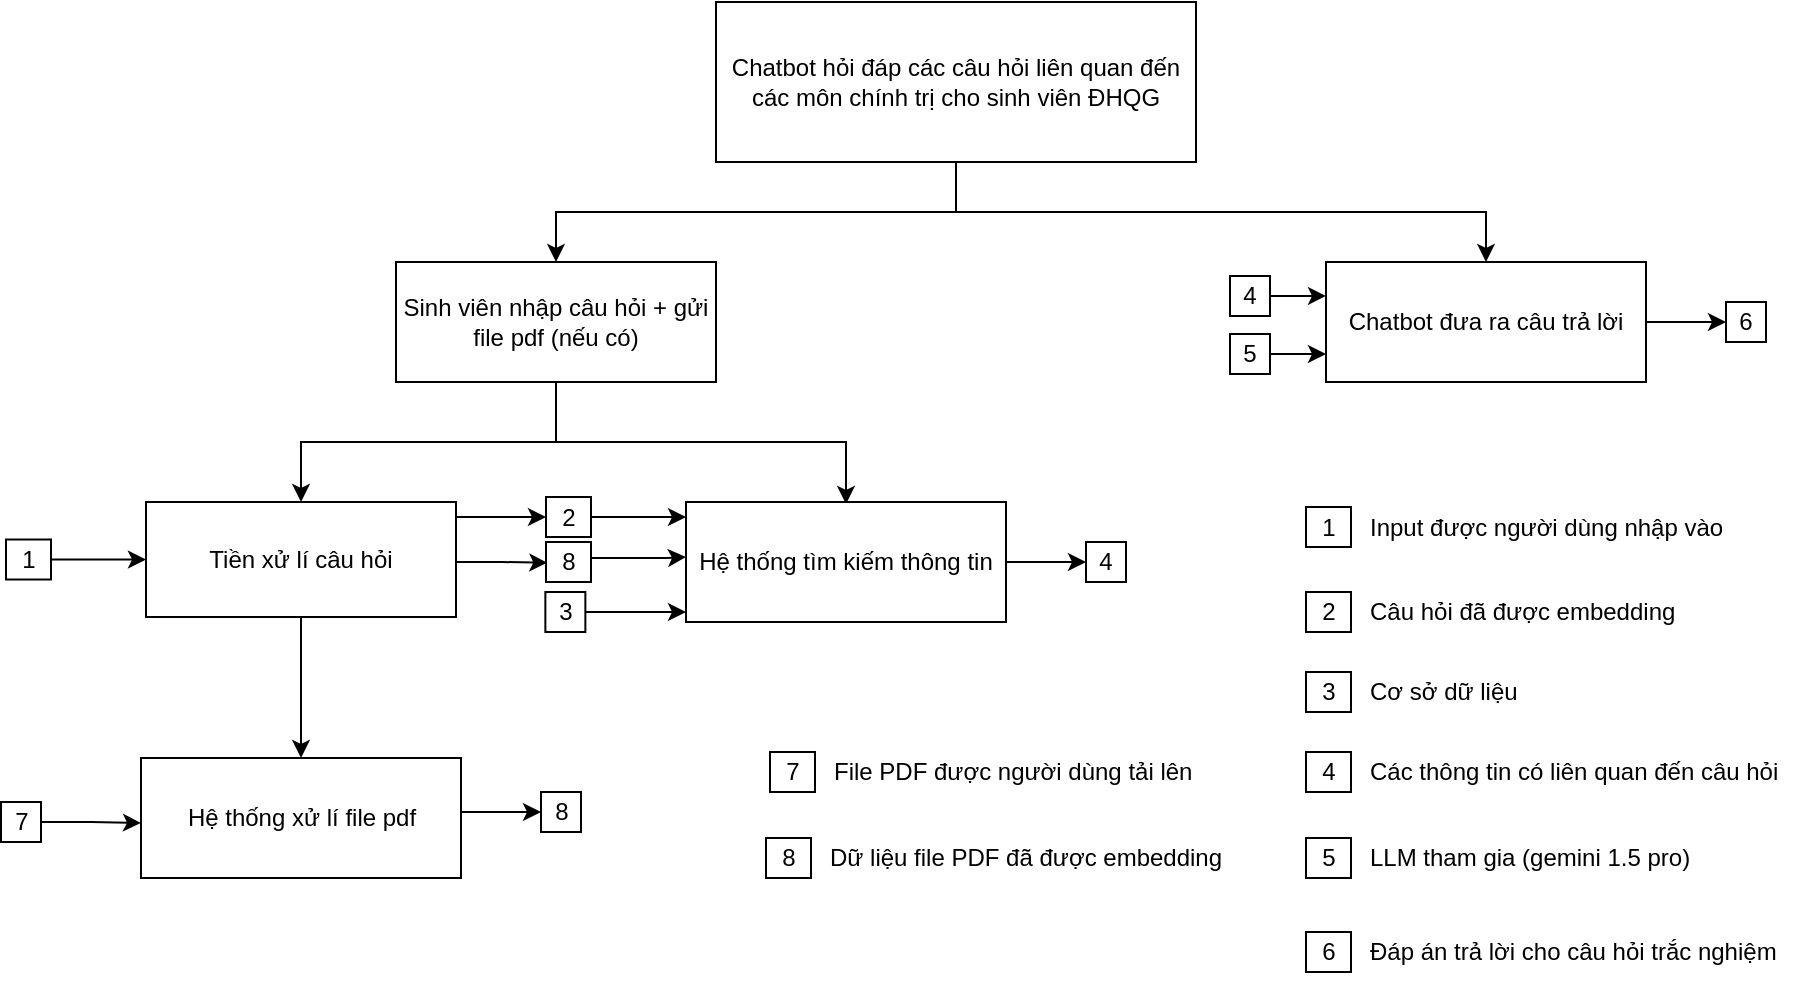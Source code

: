 <mxfile version="25.0.3">
  <diagram name="Page-1" id="8dbDtnNbzVujADKAyLU2">
    <mxGraphModel dx="2022" dy="627" grid="1" gridSize="10" guides="1" tooltips="1" connect="1" arrows="1" fold="1" page="1" pageScale="1" pageWidth="850" pageHeight="1100" math="0" shadow="0">
      <root>
        <mxCell id="0" />
        <mxCell id="1" parent="0" />
        <mxCell id="Zx73HPTWSHSdCMpJ8Ox2-43" style="edgeStyle=orthogonalEdgeStyle;rounded=0;orthogonalLoop=1;jettySize=auto;html=1;exitX=0.5;exitY=1;exitDx=0;exitDy=0;entryX=0.5;entryY=0;entryDx=0;entryDy=0;" edge="1" parent="1" source="Zx73HPTWSHSdCMpJ8Ox2-1" target="Zx73HPTWSHSdCMpJ8Ox2-2">
          <mxGeometry relative="1" as="geometry" />
        </mxCell>
        <mxCell id="Zx73HPTWSHSdCMpJ8Ox2-44" style="edgeStyle=orthogonalEdgeStyle;rounded=0;orthogonalLoop=1;jettySize=auto;html=1;exitX=0.5;exitY=1;exitDx=0;exitDy=0;entryX=0.5;entryY=0;entryDx=0;entryDy=0;" edge="1" parent="1" source="Zx73HPTWSHSdCMpJ8Ox2-1" target="Zx73HPTWSHSdCMpJ8Ox2-3">
          <mxGeometry relative="1" as="geometry" />
        </mxCell>
        <mxCell id="Zx73HPTWSHSdCMpJ8Ox2-1" value="Chatbot hỏi đáp các câu hỏi liên quan đến các môn chính trị cho sinh viên ĐHQG" style="rounded=0;whiteSpace=wrap;html=1;" vertex="1" parent="1">
          <mxGeometry x="305" y="30" width="240" height="80" as="geometry" />
        </mxCell>
        <mxCell id="Zx73HPTWSHSdCMpJ8Ox2-12" style="edgeStyle=orthogonalEdgeStyle;rounded=0;orthogonalLoop=1;jettySize=auto;html=1;exitX=0.5;exitY=1;exitDx=0;exitDy=0;entryX=0.5;entryY=0;entryDx=0;entryDy=0;" edge="1" parent="1" source="Zx73HPTWSHSdCMpJ8Ox2-2" target="Zx73HPTWSHSdCMpJ8Ox2-4">
          <mxGeometry relative="1" as="geometry" />
        </mxCell>
        <mxCell id="Zx73HPTWSHSdCMpJ8Ox2-19" style="edgeStyle=orthogonalEdgeStyle;rounded=0;orthogonalLoop=1;jettySize=auto;html=1;exitX=0.5;exitY=1;exitDx=0;exitDy=0;entryX=0.5;entryY=0;entryDx=0;entryDy=0;" edge="1" parent="1">
          <mxGeometry relative="1" as="geometry">
            <mxPoint x="225.0" y="221" as="sourcePoint" />
            <mxPoint x="370.0" y="281" as="targetPoint" />
            <Array as="points">
              <mxPoint x="225" y="250" />
              <mxPoint x="370" y="250" />
            </Array>
          </mxGeometry>
        </mxCell>
        <mxCell id="Zx73HPTWSHSdCMpJ8Ox2-2" value="Sinh viên nhập câu hỏi + gửi file pdf (nếu có)" style="rounded=0;whiteSpace=wrap;html=1;" vertex="1" parent="1">
          <mxGeometry x="145" y="160" width="160" height="60" as="geometry" />
        </mxCell>
        <mxCell id="Zx73HPTWSHSdCMpJ8Ox2-45" value="" style="edgeStyle=orthogonalEdgeStyle;rounded=0;orthogonalLoop=1;jettySize=auto;html=1;" edge="1" parent="1" source="Zx73HPTWSHSdCMpJ8Ox2-3" target="Zx73HPTWSHSdCMpJ8Ox2-42">
          <mxGeometry relative="1" as="geometry" />
        </mxCell>
        <mxCell id="Zx73HPTWSHSdCMpJ8Ox2-3" value="Chatbot đưa ra câu trả lời" style="rounded=0;whiteSpace=wrap;html=1;" vertex="1" parent="1">
          <mxGeometry x="610" y="160" width="160" height="60" as="geometry" />
        </mxCell>
        <mxCell id="Zx73HPTWSHSdCMpJ8Ox2-29" value="" style="edgeStyle=orthogonalEdgeStyle;rounded=0;orthogonalLoop=1;jettySize=auto;html=1;" edge="1" parent="1" target="Zx73HPTWSHSdCMpJ8Ox2-28">
          <mxGeometry relative="1" as="geometry">
            <mxPoint x="175.0" y="287.5" as="sourcePoint" />
            <Array as="points">
              <mxPoint x="190" y="287.5" />
              <mxPoint x="190" y="287.5" />
            </Array>
          </mxGeometry>
        </mxCell>
        <mxCell id="Zx73HPTWSHSdCMpJ8Ox2-69" style="edgeStyle=orthogonalEdgeStyle;rounded=0;orthogonalLoop=1;jettySize=auto;html=1;exitX=0.5;exitY=1;exitDx=0;exitDy=0;entryX=0.5;entryY=0;entryDx=0;entryDy=0;" edge="1" parent="1" source="Zx73HPTWSHSdCMpJ8Ox2-4" target="Zx73HPTWSHSdCMpJ8Ox2-65">
          <mxGeometry relative="1" as="geometry" />
        </mxCell>
        <mxCell id="Zx73HPTWSHSdCMpJ8Ox2-4" value="Tiền xử lí câu hỏi" style="rounded=0;whiteSpace=wrap;html=1;" vertex="1" parent="1">
          <mxGeometry x="20" y="280" width="155" height="57.5" as="geometry" />
        </mxCell>
        <mxCell id="Zx73HPTWSHSdCMpJ8Ox2-33" value="" style="edgeStyle=orthogonalEdgeStyle;rounded=0;orthogonalLoop=1;jettySize=auto;html=1;" edge="1" parent="1" source="Zx73HPTWSHSdCMpJ8Ox2-5" target="Zx73HPTWSHSdCMpJ8Ox2-32">
          <mxGeometry relative="1" as="geometry" />
        </mxCell>
        <mxCell id="Zx73HPTWSHSdCMpJ8Ox2-5" value="Hệ thống tìm kiếm thông tin" style="rounded=0;whiteSpace=wrap;html=1;" vertex="1" parent="1">
          <mxGeometry x="290" y="280" width="160" height="60" as="geometry" />
        </mxCell>
        <mxCell id="Zx73HPTWSHSdCMpJ8Ox2-30" value="" style="edgeStyle=orthogonalEdgeStyle;rounded=0;orthogonalLoop=1;jettySize=auto;html=1;" edge="1" parent="1" source="Zx73HPTWSHSdCMpJ8Ox2-28">
          <mxGeometry relative="1" as="geometry">
            <mxPoint x="290.0" y="287.5" as="targetPoint" />
            <Array as="points">
              <mxPoint x="280" y="287.5" />
              <mxPoint x="280" y="287.5" />
            </Array>
          </mxGeometry>
        </mxCell>
        <mxCell id="Zx73HPTWSHSdCMpJ8Ox2-28" value="2" style="rounded=0;whiteSpace=wrap;html=1;" vertex="1" parent="1">
          <mxGeometry x="220" y="277.5" width="22.5" height="20" as="geometry" />
        </mxCell>
        <mxCell id="Zx73HPTWSHSdCMpJ8Ox2-32" value="4" style="whiteSpace=wrap;html=1;rounded=0;" vertex="1" parent="1">
          <mxGeometry x="490" y="300" width="20" height="20" as="geometry" />
        </mxCell>
        <mxCell id="Zx73HPTWSHSdCMpJ8Ox2-34" value="4" style="whiteSpace=wrap;html=1;rounded=0;" vertex="1" parent="1">
          <mxGeometry x="562" y="167" width="20" height="20" as="geometry" />
        </mxCell>
        <mxCell id="Zx73HPTWSHSdCMpJ8Ox2-35" value="5" style="whiteSpace=wrap;html=1;rounded=0;" vertex="1" parent="1">
          <mxGeometry x="562" y="196" width="20" height="20" as="geometry" />
        </mxCell>
        <mxCell id="Zx73HPTWSHSdCMpJ8Ox2-37" style="edgeStyle=orthogonalEdgeStyle;rounded=0;orthogonalLoop=1;jettySize=auto;html=1;exitX=1;exitY=0.5;exitDx=0;exitDy=0;entryX=0;entryY=0.283;entryDx=0;entryDy=0;entryPerimeter=0;" edge="1" parent="1" source="Zx73HPTWSHSdCMpJ8Ox2-34" target="Zx73HPTWSHSdCMpJ8Ox2-3">
          <mxGeometry relative="1" as="geometry" />
        </mxCell>
        <mxCell id="Zx73HPTWSHSdCMpJ8Ox2-41" style="edgeStyle=orthogonalEdgeStyle;rounded=0;orthogonalLoop=1;jettySize=auto;html=1;exitX=1;exitY=0.5;exitDx=0;exitDy=0;" edge="1" parent="1" source="Zx73HPTWSHSdCMpJ8Ox2-35">
          <mxGeometry relative="1" as="geometry">
            <mxPoint x="610" y="206" as="targetPoint" />
          </mxGeometry>
        </mxCell>
        <mxCell id="Zx73HPTWSHSdCMpJ8Ox2-42" value="6" style="whiteSpace=wrap;html=1;rounded=0;" vertex="1" parent="1">
          <mxGeometry x="810" y="180" width="20" height="20" as="geometry" />
        </mxCell>
        <mxCell id="Zx73HPTWSHSdCMpJ8Ox2-46" value="1" style="rounded=0;whiteSpace=wrap;html=1;" vertex="1" parent="1">
          <mxGeometry x="600" y="282.5" width="22.5" height="20" as="geometry" />
        </mxCell>
        <mxCell id="Zx73HPTWSHSdCMpJ8Ox2-47" value="Input được người dùng nhập vào" style="text;html=1;align=left;verticalAlign=middle;whiteSpace=wrap;rounded=0;" vertex="1" parent="1">
          <mxGeometry x="630" y="277.5" width="220" height="30" as="geometry" />
        </mxCell>
        <mxCell id="Zx73HPTWSHSdCMpJ8Ox2-48" value="2" style="rounded=0;whiteSpace=wrap;html=1;" vertex="1" parent="1">
          <mxGeometry x="600" y="325" width="22.5" height="20" as="geometry" />
        </mxCell>
        <mxCell id="Zx73HPTWSHSdCMpJ8Ox2-49" value="Câu hỏi đã được embedding" style="text;html=1;align=left;verticalAlign=middle;whiteSpace=wrap;rounded=0;" vertex="1" parent="1">
          <mxGeometry x="630" y="320" width="220" height="30" as="geometry" />
        </mxCell>
        <mxCell id="Zx73HPTWSHSdCMpJ8Ox2-50" value="4" style="rounded=0;whiteSpace=wrap;html=1;" vertex="1" parent="1">
          <mxGeometry x="600" y="405" width="22.5" height="20" as="geometry" />
        </mxCell>
        <mxCell id="Zx73HPTWSHSdCMpJ8Ox2-51" value="Các thông tin có liên quan đến câu hỏi" style="text;html=1;align=left;verticalAlign=middle;whiteSpace=wrap;rounded=0;" vertex="1" parent="1">
          <mxGeometry x="630" y="400" width="220" height="30" as="geometry" />
        </mxCell>
        <mxCell id="Zx73HPTWSHSdCMpJ8Ox2-52" value="5" style="rounded=0;whiteSpace=wrap;html=1;" vertex="1" parent="1">
          <mxGeometry x="600" y="448" width="22.5" height="20" as="geometry" />
        </mxCell>
        <mxCell id="Zx73HPTWSHSdCMpJ8Ox2-53" value="LLM tham gia (gemini 1.5 pro)" style="text;html=1;align=left;verticalAlign=middle;whiteSpace=wrap;rounded=0;" vertex="1" parent="1">
          <mxGeometry x="630" y="443" width="220" height="30" as="geometry" />
        </mxCell>
        <mxCell id="Zx73HPTWSHSdCMpJ8Ox2-54" value="6" style="rounded=0;whiteSpace=wrap;html=1;" vertex="1" parent="1">
          <mxGeometry x="600" y="495" width="22.5" height="20" as="geometry" />
        </mxCell>
        <mxCell id="Zx73HPTWSHSdCMpJ8Ox2-55" value="Đáp án trả lời cho câu hỏi trắc nghiệm" style="text;html=1;align=left;verticalAlign=middle;whiteSpace=wrap;rounded=0;" vertex="1" parent="1">
          <mxGeometry x="630" y="490" width="220" height="30" as="geometry" />
        </mxCell>
        <mxCell id="Zx73HPTWSHSdCMpJ8Ox2-56" value="3" style="whiteSpace=wrap;html=1;rounded=0;" vertex="1" parent="1">
          <mxGeometry x="219.68" y="325" width="20" height="20" as="geometry" />
        </mxCell>
        <mxCell id="Zx73HPTWSHSdCMpJ8Ox2-58" style="edgeStyle=orthogonalEdgeStyle;rounded=0;orthogonalLoop=1;jettySize=auto;html=1;exitX=1;exitY=0.5;exitDx=0;exitDy=0;entryX=0.002;entryY=0.792;entryDx=0;entryDy=0;entryPerimeter=0;" edge="1" parent="1" source="Zx73HPTWSHSdCMpJ8Ox2-56">
          <mxGeometry relative="1" as="geometry">
            <mxPoint x="290.0" y="335.02" as="targetPoint" />
          </mxGeometry>
        </mxCell>
        <mxCell id="Zx73HPTWSHSdCMpJ8Ox2-59" value="3" style="rounded=0;whiteSpace=wrap;html=1;" vertex="1" parent="1">
          <mxGeometry x="600" y="365" width="22.5" height="20" as="geometry" />
        </mxCell>
        <mxCell id="Zx73HPTWSHSdCMpJ8Ox2-60" value="Cơ sở dữ liệu" style="text;html=1;align=left;verticalAlign=middle;whiteSpace=wrap;rounded=0;" vertex="1" parent="1">
          <mxGeometry x="630" y="360" width="220" height="30" as="geometry" />
        </mxCell>
        <mxCell id="Zx73HPTWSHSdCMpJ8Ox2-61" value="" style="edgeStyle=orthogonalEdgeStyle;rounded=0;orthogonalLoop=1;jettySize=auto;html=1;" edge="1" parent="1" source="Zx73HPTWSHSdCMpJ8Ox2-62">
          <mxGeometry relative="1" as="geometry">
            <mxPoint x="20" y="308.75" as="targetPoint" />
            <Array as="points">
              <mxPoint x="10" y="308.75" />
              <mxPoint x="10" y="308.75" />
            </Array>
          </mxGeometry>
        </mxCell>
        <mxCell id="Zx73HPTWSHSdCMpJ8Ox2-62" value="1" style="rounded=0;whiteSpace=wrap;html=1;" vertex="1" parent="1">
          <mxGeometry x="-50" y="298.75" width="22.5" height="20" as="geometry" />
        </mxCell>
        <mxCell id="Zx73HPTWSHSdCMpJ8Ox2-65" value="Hệ thống xử lí file pdf" style="rounded=0;whiteSpace=wrap;html=1;" vertex="1" parent="1">
          <mxGeometry x="17.5" y="408" width="160" height="60" as="geometry" />
        </mxCell>
        <mxCell id="Zx73HPTWSHSdCMpJ8Ox2-70" value="7" style="whiteSpace=wrap;html=1;rounded=0;" vertex="1" parent="1">
          <mxGeometry x="-52.5" y="430" width="20" height="20" as="geometry" />
        </mxCell>
        <mxCell id="Zx73HPTWSHSdCMpJ8Ox2-71" style="edgeStyle=orthogonalEdgeStyle;rounded=0;orthogonalLoop=1;jettySize=auto;html=1;exitX=1;exitY=0.5;exitDx=0;exitDy=0;entryX=0.002;entryY=0.792;entryDx=0;entryDy=0;entryPerimeter=0;" edge="1" parent="1" source="Zx73HPTWSHSdCMpJ8Ox2-70">
          <mxGeometry relative="1" as="geometry">
            <mxPoint x="17.5" y="440.5" as="targetPoint" />
            <Array as="points">
              <mxPoint x="-7.5" y="440" />
            </Array>
          </mxGeometry>
        </mxCell>
        <mxCell id="Zx73HPTWSHSdCMpJ8Ox2-77" value="" style="edgeStyle=orthogonalEdgeStyle;rounded=0;orthogonalLoop=1;jettySize=auto;html=1;" edge="1" parent="1" target="Zx73HPTWSHSdCMpJ8Ox2-78">
          <mxGeometry relative="1" as="geometry">
            <mxPoint x="177.5" y="435" as="sourcePoint" />
            <Array as="points">
              <mxPoint x="190" y="435" />
              <mxPoint x="190" y="435" />
            </Array>
          </mxGeometry>
        </mxCell>
        <mxCell id="Zx73HPTWSHSdCMpJ8Ox2-78" value="8" style="whiteSpace=wrap;html=1;rounded=0;" vertex="1" parent="1">
          <mxGeometry x="217.5" y="425" width="20" height="20" as="geometry" />
        </mxCell>
        <mxCell id="Zx73HPTWSHSdCMpJ8Ox2-81" style="edgeStyle=orthogonalEdgeStyle;rounded=0;orthogonalLoop=1;jettySize=auto;html=1;exitX=1;exitY=0.5;exitDx=0;exitDy=0;entryX=-0.092;entryY=0.425;entryDx=0;entryDy=0;entryPerimeter=0;" edge="1" parent="1" source="Zx73HPTWSHSdCMpJ8Ox2-4">
          <mxGeometry relative="1" as="geometry">
            <mxPoint x="177.5" y="309.62" as="sourcePoint" />
            <mxPoint x="220.66" y="310.37" as="targetPoint" />
            <Array as="points">
              <mxPoint x="175" y="310" />
              <mxPoint x="198" y="310" />
            </Array>
          </mxGeometry>
        </mxCell>
        <mxCell id="Zx73HPTWSHSdCMpJ8Ox2-84" value="8" style="rounded=0;whiteSpace=wrap;html=1;" vertex="1" parent="1">
          <mxGeometry x="220" y="300" width="22.5" height="20" as="geometry" />
        </mxCell>
        <mxCell id="Zx73HPTWSHSdCMpJ8Ox2-85" value="" style="edgeStyle=orthogonalEdgeStyle;rounded=0;orthogonalLoop=1;jettySize=auto;html=1;" edge="1" parent="1">
          <mxGeometry relative="1" as="geometry">
            <mxPoint x="243" y="308" as="sourcePoint" />
            <mxPoint x="290.0" y="307.5" as="targetPoint" />
            <Array as="points">
              <mxPoint x="280" y="307.5" />
              <mxPoint x="280" y="307.5" />
            </Array>
          </mxGeometry>
        </mxCell>
        <mxCell id="Zx73HPTWSHSdCMpJ8Ox2-86" value="7" style="rounded=0;whiteSpace=wrap;html=1;" vertex="1" parent="1">
          <mxGeometry x="332" y="405" width="22.5" height="20" as="geometry" />
        </mxCell>
        <mxCell id="Zx73HPTWSHSdCMpJ8Ox2-87" value="File PDF được người dùng tải lên" style="text;html=1;align=left;verticalAlign=middle;whiteSpace=wrap;rounded=0;" vertex="1" parent="1">
          <mxGeometry x="362" y="400" width="220" height="30" as="geometry" />
        </mxCell>
        <mxCell id="Zx73HPTWSHSdCMpJ8Ox2-88" value="8" style="rounded=0;whiteSpace=wrap;html=1;" vertex="1" parent="1">
          <mxGeometry x="330" y="448" width="22.5" height="20" as="geometry" />
        </mxCell>
        <mxCell id="Zx73HPTWSHSdCMpJ8Ox2-89" value="Dữ liệu file PDF đã được embedding" style="text;html=1;align=left;verticalAlign=middle;whiteSpace=wrap;rounded=0;" vertex="1" parent="1">
          <mxGeometry x="360" y="443" width="220" height="30" as="geometry" />
        </mxCell>
      </root>
    </mxGraphModel>
  </diagram>
</mxfile>
